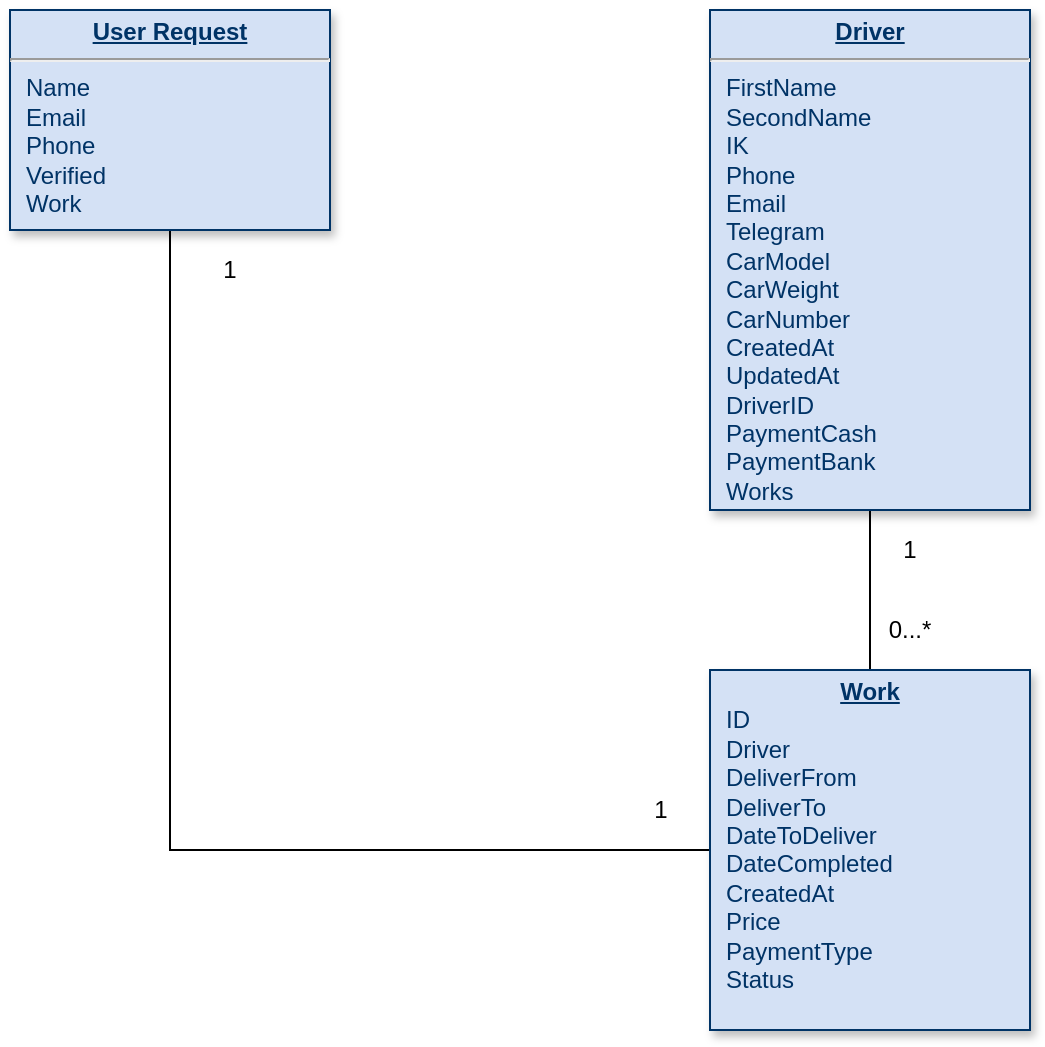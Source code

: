 <mxfile version="13.1.2" type="device"><diagram id="D1ExBr9kmVZi2jTh1e81" name="Page-1"><mxGraphModel dx="1038" dy="588" grid="1" gridSize="10" guides="1" tooltips="1" connect="1" arrows="1" fold="1" page="1" pageScale="1" pageWidth="850" pageHeight="1100" math="0" shadow="0"><root><mxCell id="0"/><mxCell id="1" parent="0"/><mxCell id="G-dmAdwfkR2LauZcuklP-17" style="edgeStyle=orthogonalEdgeStyle;rounded=0;orthogonalLoop=1;jettySize=auto;html=1;exitX=0.5;exitY=1;exitDx=0;exitDy=0;entryX=0;entryY=0.5;entryDx=0;entryDy=0;endArrow=none;endFill=0;" parent="1" source="G-dmAdwfkR2LauZcuklP-1" target="G-dmAdwfkR2LauZcuklP-8" edge="1"><mxGeometry relative="1" as="geometry"/></mxCell><mxCell id="G-dmAdwfkR2LauZcuklP-1" value="&lt;p style=&quot;margin: 0px ; margin-top: 4px ; text-align: center ; text-decoration: underline&quot;&gt;&lt;strong&gt;User Request&lt;/strong&gt;&lt;/p&gt;&lt;hr&gt;&lt;p style=&quot;margin: 0px ; margin-left: 8px&quot;&gt;Name&lt;/p&gt;&lt;p style=&quot;margin: 0px ; margin-left: 8px&quot;&gt;Email&lt;/p&gt;&lt;p style=&quot;margin: 0px ; margin-left: 8px&quot;&gt;Phone&lt;/p&gt;&lt;p style=&quot;margin: 0px ; margin-left: 8px&quot;&gt;Verified&lt;br&gt;Work&lt;br&gt;&lt;br&gt;&lt;/p&gt;" style="verticalAlign=top;align=left;overflow=fill;fontSize=12;fontFamily=Helvetica;html=1;strokeColor=#003366;shadow=1;fillColor=#D4E1F5;fontColor=#003366" parent="1" vertex="1"><mxGeometry x="120" y="40" width="160" height="110" as="geometry"/></mxCell><mxCell id="G-dmAdwfkR2LauZcuklP-9" style="edgeStyle=orthogonalEdgeStyle;rounded=0;orthogonalLoop=1;jettySize=auto;html=1;exitX=0.5;exitY=1;exitDx=0;exitDy=0;entryX=0.5;entryY=0;entryDx=0;entryDy=0;endArrow=none;endFill=0;" parent="1" source="G-dmAdwfkR2LauZcuklP-2" target="G-dmAdwfkR2LauZcuklP-8" edge="1"><mxGeometry relative="1" as="geometry"/></mxCell><mxCell id="G-dmAdwfkR2LauZcuklP-2" value="&lt;p style=&quot;margin: 0px ; margin-top: 4px ; text-align: center ; text-decoration: underline&quot;&gt;&lt;strong&gt;Driver&lt;/strong&gt;&lt;/p&gt;&lt;hr&gt;&lt;p style=&quot;margin: 0px ; margin-left: 8px&quot;&gt;FirstName&lt;/p&gt;&lt;p style=&quot;margin: 0px ; margin-left: 8px&quot;&gt;SecondName&lt;/p&gt;&lt;p style=&quot;margin: 0px ; margin-left: 8px&quot;&gt;IK&lt;/p&gt;&lt;p style=&quot;margin: 0px ; margin-left: 8px&quot;&gt;Phone&lt;br&gt;Email&lt;br&gt;Telegram&lt;br&gt;CarModel&lt;/p&gt;&lt;p style=&quot;margin: 0px ; margin-left: 8px&quot;&gt;CarWeight&lt;/p&gt;&lt;p style=&quot;margin: 0px ; margin-left: 8px&quot;&gt;CarNumber&lt;/p&gt;&lt;p style=&quot;margin: 0px ; margin-left: 8px&quot;&gt;CreatedAt&lt;br&gt;UpdatedAt&lt;/p&gt;&lt;p style=&quot;margin: 0px ; margin-left: 8px&quot;&gt;DriverID&lt;br&gt;PaymentCash&lt;br&gt;PaymentBank&lt;br&gt;Works&lt;br&gt;&lt;br&gt;&lt;/p&gt;" style="verticalAlign=top;align=left;overflow=fill;fontSize=12;fontFamily=Helvetica;html=1;strokeColor=#003366;shadow=1;fillColor=#D4E1F5;fontColor=#003366" parent="1" vertex="1"><mxGeometry x="470" y="40" width="160" height="250" as="geometry"/></mxCell><mxCell id="G-dmAdwfkR2LauZcuklP-8" value="&lt;p style=&quot;margin: 0px ; margin-top: 4px ; text-align: center ; text-decoration: underline&quot;&gt;&lt;b&gt;Work&lt;/b&gt;&lt;/p&gt;&lt;p style=&quot;margin: 0px ; margin-left: 8px&quot;&gt;ID&lt;/p&gt;&lt;p style=&quot;margin: 0px ; margin-left: 8px&quot;&gt;Driver&lt;/p&gt;&lt;p style=&quot;margin: 0px ; margin-left: 8px&quot;&gt;DeliverFrom&lt;/p&gt;&lt;p style=&quot;margin: 0px ; margin-left: 8px&quot;&gt;DeliverTo&lt;/p&gt;&lt;p style=&quot;margin: 0px ; margin-left: 8px&quot;&gt;DateToDeliver&lt;br&gt;DateCompleted&lt;/p&gt;&lt;p style=&quot;margin: 0px ; margin-left: 8px&quot;&gt;CreatedAt&lt;/p&gt;&lt;p style=&quot;margin: 0px ; margin-left: 8px&quot;&gt;Price&lt;br&gt;PaymentType&lt;br&gt;Status&lt;/p&gt;" style="verticalAlign=top;align=left;overflow=fill;fontSize=12;fontFamily=Helvetica;html=1;strokeColor=#003366;shadow=1;fillColor=#D4E1F5;fontColor=#003366" parent="1" vertex="1"><mxGeometry x="470" y="370" width="160" height="180" as="geometry"/></mxCell><mxCell id="G-dmAdwfkR2LauZcuklP-10" value="1" style="text;html=1;strokeColor=none;fillColor=none;align=center;verticalAlign=middle;whiteSpace=wrap;rounded=0;" parent="1" vertex="1"><mxGeometry x="550" y="300" width="40" height="20" as="geometry"/></mxCell><mxCell id="G-dmAdwfkR2LauZcuklP-11" value="0...*" style="text;html=1;strokeColor=none;fillColor=none;align=center;verticalAlign=middle;whiteSpace=wrap;rounded=0;" parent="1" vertex="1"><mxGeometry x="550" y="340" width="40" height="20" as="geometry"/></mxCell><mxCell id="G-dmAdwfkR2LauZcuklP-18" value="1" style="text;html=1;strokeColor=none;fillColor=none;align=center;verticalAlign=middle;whiteSpace=wrap;rounded=0;" parent="1" vertex="1"><mxGeometry x="210" y="160" width="40" height="20" as="geometry"/></mxCell><mxCell id="G-dmAdwfkR2LauZcuklP-19" value="1" style="text;html=1;align=center;verticalAlign=middle;resizable=0;points=[];autosize=1;" parent="1" vertex="1"><mxGeometry x="435" y="430" width="20" height="20" as="geometry"/></mxCell></root></mxGraphModel></diagram></mxfile>